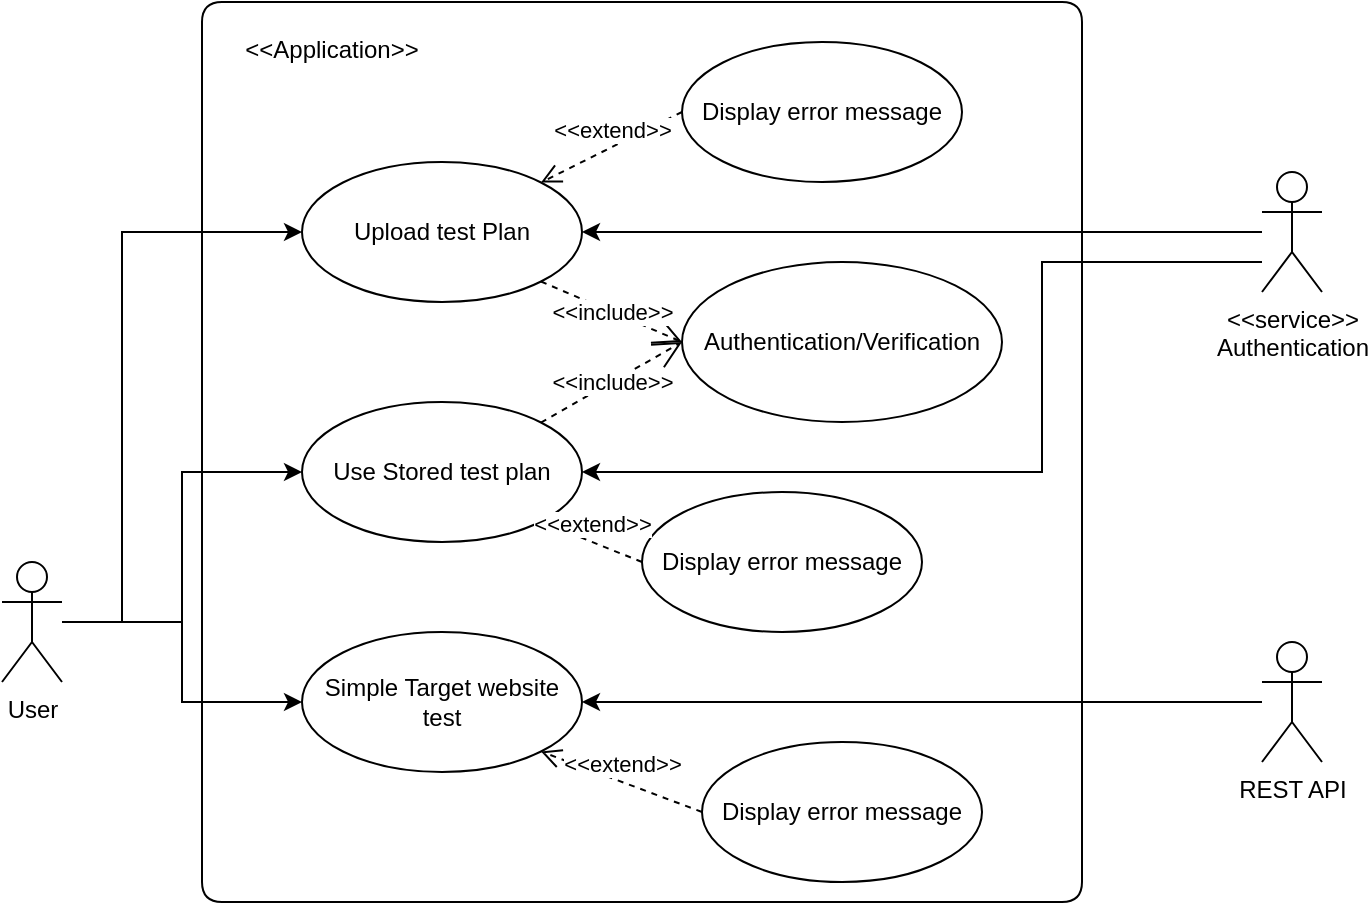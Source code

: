 <mxfile version="14.4.4" type="device"><diagram id="c39qa_hFkgB6p5_6tDVh" name="Page-1"><mxGraphModel dx="1673" dy="941" grid="1" gridSize="10" guides="1" tooltips="1" connect="1" arrows="1" fold="1" page="1" pageScale="1" pageWidth="827" pageHeight="1169" math="0" shadow="0"><root><mxCell id="0"/><mxCell id="1" parent="0"/><mxCell id="kvBHNqn4dlc6fiRubOrI-16" style="edgeStyle=orthogonalEdgeStyle;rounded=0;orthogonalLoop=1;jettySize=auto;html=1;entryX=0;entryY=0.5;entryDx=0;entryDy=0;" parent="1" edge="1"><mxGeometry relative="1" as="geometry"><mxPoint x="280" y="505" as="sourcePoint"/></mxGeometry></mxCell><mxCell id="kvBHNqn4dlc6fiRubOrI-18" style="edgeStyle=orthogonalEdgeStyle;rounded=0;orthogonalLoop=1;jettySize=auto;html=1;entryX=0;entryY=0.5;entryDx=0;entryDy=0;" parent="1" edge="1"><mxGeometry relative="1" as="geometry"><mxPoint x="460" y="505" as="sourcePoint"/></mxGeometry></mxCell><mxCell id="kvBHNqn4dlc6fiRubOrI-20" style="edgeStyle=orthogonalEdgeStyle;rounded=0;orthogonalLoop=1;jettySize=auto;html=1;entryX=0;entryY=0.5;entryDx=0;entryDy=0;" parent="1" edge="1"><mxGeometry relative="1" as="geometry"><mxPoint x="640" y="505" as="sourcePoint"/></mxGeometry></mxCell><mxCell id="p1iGDLWfcB501fd_zdVB-1" style="edgeStyle=orthogonalEdgeStyle;rounded=0;orthogonalLoop=1;jettySize=auto;html=1;entryX=0;entryY=0.5;entryDx=0;entryDy=0;" edge="1" parent="1" source="p1iGDLWfcB501fd_zdVB-4" target="p1iGDLWfcB501fd_zdVB-7"><mxGeometry relative="1" as="geometry"><Array as="points"><mxPoint x="130" y="550"/><mxPoint x="130" y="355"/></Array></mxGeometry></mxCell><mxCell id="p1iGDLWfcB501fd_zdVB-2" style="edgeStyle=orthogonalEdgeStyle;rounded=0;orthogonalLoop=1;jettySize=auto;html=1;entryX=0;entryY=0.5;entryDx=0;entryDy=0;" edge="1" parent="1" source="p1iGDLWfcB501fd_zdVB-4" target="p1iGDLWfcB501fd_zdVB-14"><mxGeometry relative="1" as="geometry"/></mxCell><mxCell id="p1iGDLWfcB501fd_zdVB-3" style="edgeStyle=orthogonalEdgeStyle;rounded=0;orthogonalLoop=1;jettySize=auto;html=1;entryX=0;entryY=0.5;entryDx=0;entryDy=0;" edge="1" parent="1" source="p1iGDLWfcB501fd_zdVB-4" target="p1iGDLWfcB501fd_zdVB-21"><mxGeometry relative="1" as="geometry"/></mxCell><mxCell id="p1iGDLWfcB501fd_zdVB-4" value="User" style="shape=umlActor;verticalLabelPosition=bottom;verticalAlign=top;html=1;outlineConnect=0;" vertex="1" parent="1"><mxGeometry x="70" y="520" width="30" height="60" as="geometry"/></mxCell><mxCell id="p1iGDLWfcB501fd_zdVB-5" value="" style="endArrow=none;html=1;" edge="1" parent="1"><mxGeometry width="50" height="50" relative="1" as="geometry"><mxPoint x="170" y="630" as="sourcePoint"/><mxPoint x="170" y="630" as="targetPoint"/><Array as="points"><mxPoint x="170" y="240"/><mxPoint x="610" y="240"/><mxPoint x="610" y="690"/><mxPoint x="170" y="690"/></Array></mxGeometry></mxCell><mxCell id="p1iGDLWfcB501fd_zdVB-6" value="&amp;lt;&amp;lt;Application&amp;gt;&amp;gt;" style="text;html=1;strokeColor=none;fillColor=none;align=center;verticalAlign=middle;whiteSpace=wrap;rounded=0;" vertex="1" parent="1"><mxGeometry x="175" y="244" width="120" height="40" as="geometry"/></mxCell><mxCell id="p1iGDLWfcB501fd_zdVB-7" value="Upload test Plan" style="ellipse;whiteSpace=wrap;html=1;" vertex="1" parent="1"><mxGeometry x="220" y="320" width="140" height="70" as="geometry"/></mxCell><mxCell id="p1iGDLWfcB501fd_zdVB-39" style="edgeStyle=orthogonalEdgeStyle;rounded=0;orthogonalLoop=1;jettySize=auto;html=1;entryX=1;entryY=0.5;entryDx=0;entryDy=0;" edge="1" parent="1" source="p1iGDLWfcB501fd_zdVB-9" target="p1iGDLWfcB501fd_zdVB-21"><mxGeometry relative="1" as="geometry"/></mxCell><mxCell id="p1iGDLWfcB501fd_zdVB-9" value="REST API" style="shape=umlActor;verticalLabelPosition=bottom;verticalAlign=top;html=1;" vertex="1" parent="1"><mxGeometry x="700" y="560" width="30" height="60" as="geometry"/></mxCell><mxCell id="p1iGDLWfcB501fd_zdVB-10" value="Authentication/Verification" style="ellipse;whiteSpace=wrap;html=1;" vertex="1" parent="1"><mxGeometry x="410" y="370" width="160" height="80" as="geometry"/></mxCell><mxCell id="p1iGDLWfcB501fd_zdVB-11" value="Display error message" style="ellipse;whiteSpace=wrap;html=1;" vertex="1" parent="1"><mxGeometry x="410" y="260" width="140" height="70" as="geometry"/></mxCell><mxCell id="p1iGDLWfcB501fd_zdVB-12" value="&amp;lt;&amp;lt;extend&amp;gt;&amp;gt;" style="html=1;verticalAlign=bottom;endArrow=open;dashed=1;endSize=8;exitX=0;exitY=0.5;exitDx=0;exitDy=0;entryX=1;entryY=0;entryDx=0;entryDy=0;" edge="1" parent="1" source="p1iGDLWfcB501fd_zdVB-11" target="p1iGDLWfcB501fd_zdVB-7"><mxGeometry relative="1" as="geometry"><mxPoint x="390" y="270" as="sourcePoint"/><mxPoint x="310" y="270" as="targetPoint"/></mxGeometry></mxCell><mxCell id="p1iGDLWfcB501fd_zdVB-13" value="&amp;lt;&amp;lt;include&amp;gt;&amp;gt;" style="endArrow=open;endSize=12;dashed=1;html=1;exitX=1;exitY=1;exitDx=0;exitDy=0;entryX=0;entryY=0.5;entryDx=0;entryDy=0;" edge="1" parent="1" source="p1iGDLWfcB501fd_zdVB-7" target="p1iGDLWfcB501fd_zdVB-10"><mxGeometry width="160" relative="1" as="geometry"><mxPoint x="380" y="470" as="sourcePoint"/><mxPoint x="540" y="470" as="targetPoint"/></mxGeometry></mxCell><mxCell id="p1iGDLWfcB501fd_zdVB-14" value="Use Stored test plan" style="ellipse;whiteSpace=wrap;html=1;" vertex="1" parent="1"><mxGeometry x="220" y="440" width="140" height="70" as="geometry"/></mxCell><mxCell id="p1iGDLWfcB501fd_zdVB-40" style="edgeStyle=orthogonalEdgeStyle;rounded=0;orthogonalLoop=1;jettySize=auto;html=1;entryX=1;entryY=0.5;entryDx=0;entryDy=0;" edge="1" parent="1" source="p1iGDLWfcB501fd_zdVB-17" target="p1iGDLWfcB501fd_zdVB-7"><mxGeometry relative="1" as="geometry"/></mxCell><mxCell id="p1iGDLWfcB501fd_zdVB-41" style="edgeStyle=orthogonalEdgeStyle;rounded=0;orthogonalLoop=1;jettySize=auto;html=1;entryX=1;entryY=0.5;entryDx=0;entryDy=0;" edge="1" parent="1" source="p1iGDLWfcB501fd_zdVB-17" target="p1iGDLWfcB501fd_zdVB-14"><mxGeometry relative="1" as="geometry"><Array as="points"><mxPoint x="590" y="370"/><mxPoint x="590" y="475"/></Array></mxGeometry></mxCell><mxCell id="p1iGDLWfcB501fd_zdVB-17" value="&amp;lt;&amp;lt;service&amp;gt;&amp;gt;&lt;br&gt;Authentication" style="shape=umlActor;verticalLabelPosition=bottom;verticalAlign=top;html=1;" vertex="1" parent="1"><mxGeometry x="700" y="325" width="30" height="60" as="geometry"/></mxCell><mxCell id="p1iGDLWfcB501fd_zdVB-19" value="Display error message" style="ellipse;whiteSpace=wrap;html=1;" vertex="1" parent="1"><mxGeometry x="390" y="485" width="140" height="70" as="geometry"/></mxCell><mxCell id="p1iGDLWfcB501fd_zdVB-20" value="&amp;lt;&amp;lt;extend&amp;gt;&amp;gt;" style="html=1;verticalAlign=bottom;endArrow=open;dashed=1;endSize=8;exitX=0;exitY=0.5;exitDx=0;exitDy=0;entryX=1;entryY=1;entryDx=0;entryDy=0;" edge="1" parent="1" source="p1iGDLWfcB501fd_zdVB-19" target="p1iGDLWfcB501fd_zdVB-14"><mxGeometry relative="1" as="geometry"><mxPoint x="360" y="640" as="sourcePoint"/><mxPoint x="289.497" y="675.251" as="targetPoint"/></mxGeometry></mxCell><mxCell id="p1iGDLWfcB501fd_zdVB-21" value="Simple Target website test" style="ellipse;whiteSpace=wrap;html=1;" vertex="1" parent="1"><mxGeometry x="220" y="555" width="140" height="70" as="geometry"/></mxCell><mxCell id="p1iGDLWfcB501fd_zdVB-34" value="&amp;lt;&amp;lt;include&amp;gt;&amp;gt;" style="endArrow=open;endSize=12;dashed=1;html=1;exitX=1;exitY=0;exitDx=0;exitDy=0;entryX=0;entryY=0.5;entryDx=0;entryDy=0;" edge="1" parent="1" source="p1iGDLWfcB501fd_zdVB-14" target="p1iGDLWfcB501fd_zdVB-10"><mxGeometry width="160" relative="1" as="geometry"><mxPoint x="409.919" y="459.536" as="sourcePoint"/><mxPoint x="480.0" y="490" as="targetPoint"/></mxGeometry></mxCell><mxCell id="p1iGDLWfcB501fd_zdVB-35" value="Display error message" style="ellipse;whiteSpace=wrap;html=1;" vertex="1" parent="1"><mxGeometry x="420" y="610" width="140" height="70" as="geometry"/></mxCell><mxCell id="p1iGDLWfcB501fd_zdVB-36" value="&amp;lt;&amp;lt;extend&amp;gt;&amp;gt;" style="html=1;verticalAlign=bottom;endArrow=open;dashed=1;endSize=8;exitX=0;exitY=0.5;exitDx=0;exitDy=0;entryX=1;entryY=1;entryDx=0;entryDy=0;" edge="1" parent="1" source="p1iGDLWfcB501fd_zdVB-35" target="p1iGDLWfcB501fd_zdVB-21"><mxGeometry relative="1" as="geometry"><mxPoint x="330.08" y="625" as="sourcePoint"/><mxPoint x="259.999" y="660.464" as="targetPoint"/></mxGeometry></mxCell></root></mxGraphModel></diagram></mxfile>